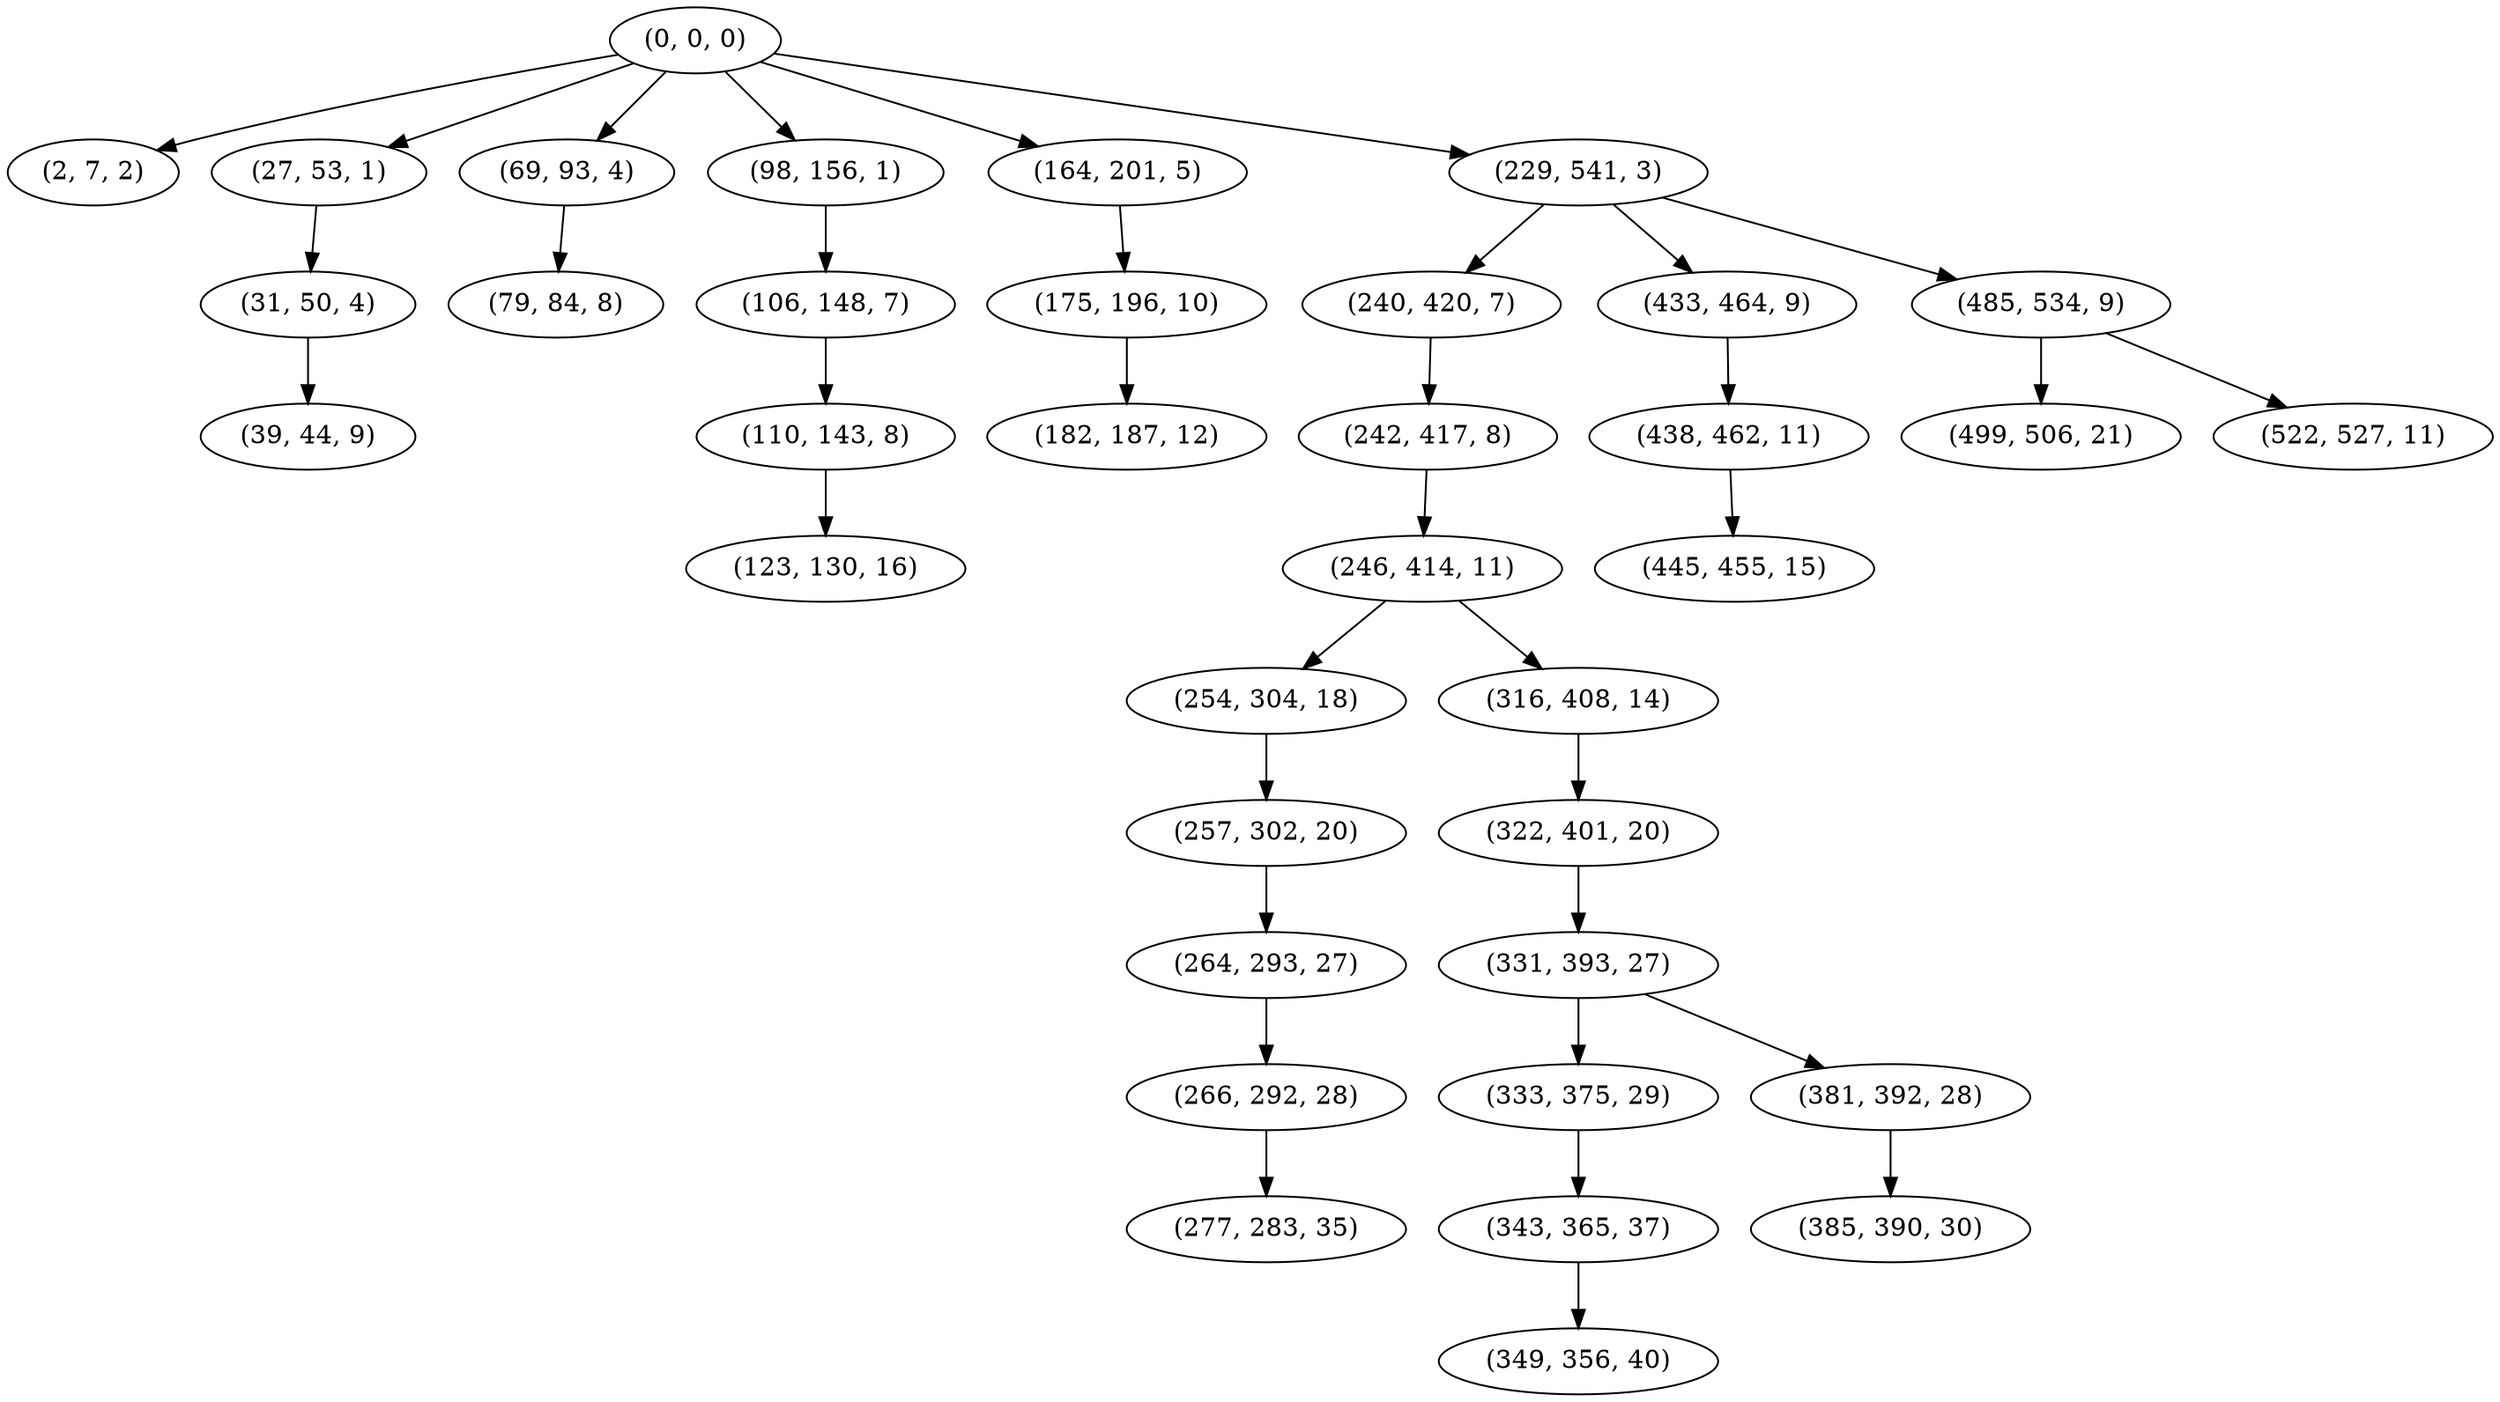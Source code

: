 digraph tree {
    "(0, 0, 0)";
    "(2, 7, 2)";
    "(27, 53, 1)";
    "(31, 50, 4)";
    "(39, 44, 9)";
    "(69, 93, 4)";
    "(79, 84, 8)";
    "(98, 156, 1)";
    "(106, 148, 7)";
    "(110, 143, 8)";
    "(123, 130, 16)";
    "(164, 201, 5)";
    "(175, 196, 10)";
    "(182, 187, 12)";
    "(229, 541, 3)";
    "(240, 420, 7)";
    "(242, 417, 8)";
    "(246, 414, 11)";
    "(254, 304, 18)";
    "(257, 302, 20)";
    "(264, 293, 27)";
    "(266, 292, 28)";
    "(277, 283, 35)";
    "(316, 408, 14)";
    "(322, 401, 20)";
    "(331, 393, 27)";
    "(333, 375, 29)";
    "(343, 365, 37)";
    "(349, 356, 40)";
    "(381, 392, 28)";
    "(385, 390, 30)";
    "(433, 464, 9)";
    "(438, 462, 11)";
    "(445, 455, 15)";
    "(485, 534, 9)";
    "(499, 506, 21)";
    "(522, 527, 11)";
    "(0, 0, 0)" -> "(2, 7, 2)";
    "(0, 0, 0)" -> "(27, 53, 1)";
    "(0, 0, 0)" -> "(69, 93, 4)";
    "(0, 0, 0)" -> "(98, 156, 1)";
    "(0, 0, 0)" -> "(164, 201, 5)";
    "(0, 0, 0)" -> "(229, 541, 3)";
    "(27, 53, 1)" -> "(31, 50, 4)";
    "(31, 50, 4)" -> "(39, 44, 9)";
    "(69, 93, 4)" -> "(79, 84, 8)";
    "(98, 156, 1)" -> "(106, 148, 7)";
    "(106, 148, 7)" -> "(110, 143, 8)";
    "(110, 143, 8)" -> "(123, 130, 16)";
    "(164, 201, 5)" -> "(175, 196, 10)";
    "(175, 196, 10)" -> "(182, 187, 12)";
    "(229, 541, 3)" -> "(240, 420, 7)";
    "(229, 541, 3)" -> "(433, 464, 9)";
    "(229, 541, 3)" -> "(485, 534, 9)";
    "(240, 420, 7)" -> "(242, 417, 8)";
    "(242, 417, 8)" -> "(246, 414, 11)";
    "(246, 414, 11)" -> "(254, 304, 18)";
    "(246, 414, 11)" -> "(316, 408, 14)";
    "(254, 304, 18)" -> "(257, 302, 20)";
    "(257, 302, 20)" -> "(264, 293, 27)";
    "(264, 293, 27)" -> "(266, 292, 28)";
    "(266, 292, 28)" -> "(277, 283, 35)";
    "(316, 408, 14)" -> "(322, 401, 20)";
    "(322, 401, 20)" -> "(331, 393, 27)";
    "(331, 393, 27)" -> "(333, 375, 29)";
    "(331, 393, 27)" -> "(381, 392, 28)";
    "(333, 375, 29)" -> "(343, 365, 37)";
    "(343, 365, 37)" -> "(349, 356, 40)";
    "(381, 392, 28)" -> "(385, 390, 30)";
    "(433, 464, 9)" -> "(438, 462, 11)";
    "(438, 462, 11)" -> "(445, 455, 15)";
    "(485, 534, 9)" -> "(499, 506, 21)";
    "(485, 534, 9)" -> "(522, 527, 11)";
}
